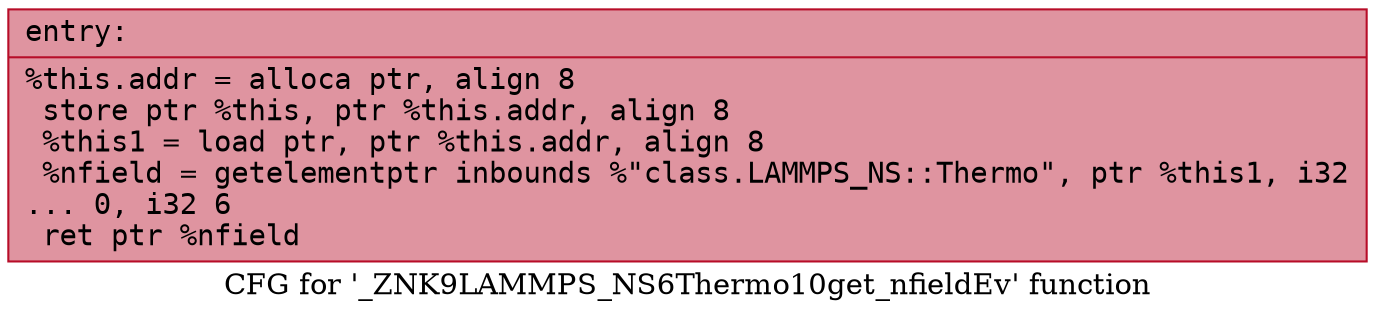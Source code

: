 digraph "CFG for '_ZNK9LAMMPS_NS6Thermo10get_nfieldEv' function" {
	label="CFG for '_ZNK9LAMMPS_NS6Thermo10get_nfieldEv' function";

	Node0x55bdf7ddb5a0 [shape=record,color="#b70d28ff", style=filled, fillcolor="#b70d2870" fontname="Courier",label="{entry:\l|  %this.addr = alloca ptr, align 8\l  store ptr %this, ptr %this.addr, align 8\l  %this1 = load ptr, ptr %this.addr, align 8\l  %nfield = getelementptr inbounds %\"class.LAMMPS_NS::Thermo\", ptr %this1, i32\l... 0, i32 6\l  ret ptr %nfield\l}"];
}
